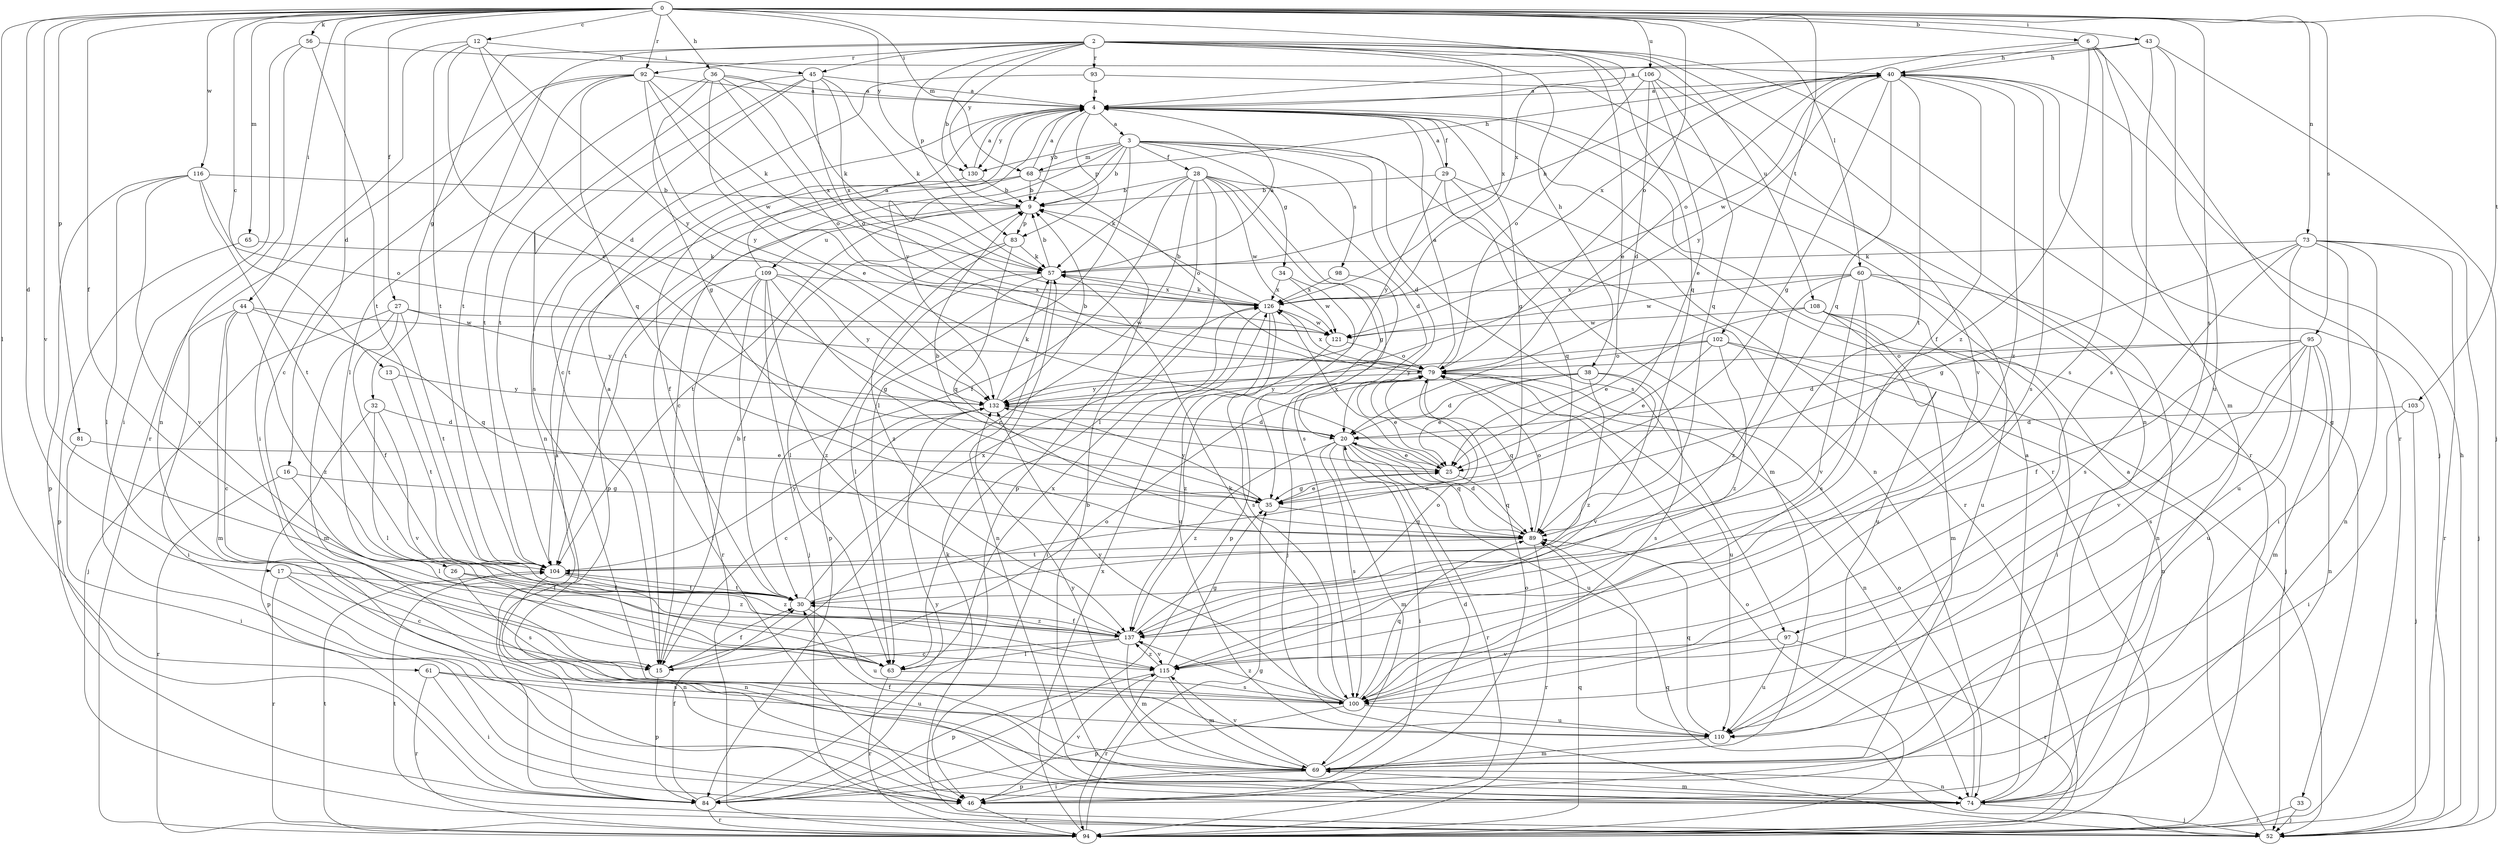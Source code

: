 strict digraph  {
0;
2;
3;
4;
6;
9;
12;
13;
15;
16;
17;
20;
25;
26;
27;
28;
29;
30;
32;
33;
34;
35;
36;
38;
40;
43;
44;
45;
46;
52;
56;
57;
60;
61;
63;
65;
68;
69;
73;
74;
79;
81;
83;
84;
89;
92;
93;
94;
95;
97;
98;
100;
102;
103;
104;
106;
108;
109;
110;
115;
116;
121;
126;
130;
132;
137;
0 -> 6  [label=b];
0 -> 12  [label=c];
0 -> 13  [label=c];
0 -> 16  [label=d];
0 -> 17  [label=d];
0 -> 26  [label=f];
0 -> 27  [label=f];
0 -> 36  [label=h];
0 -> 43  [label=i];
0 -> 44  [label=i];
0 -> 56  [label=k];
0 -> 60  [label=l];
0 -> 61  [label=l];
0 -> 65  [label=m];
0 -> 68  [label=m];
0 -> 73  [label=n];
0 -> 79  [label=o];
0 -> 81  [label=p];
0 -> 92  [label=r];
0 -> 95  [label=s];
0 -> 97  [label=s];
0 -> 102  [label=t];
0 -> 103  [label=t];
0 -> 106  [label=u];
0 -> 115  [label=v];
0 -> 116  [label=w];
0 -> 126  [label=x];
0 -> 130  [label=y];
2 -> 9  [label=b];
2 -> 25  [label=e];
2 -> 32  [label=g];
2 -> 33  [label=g];
2 -> 38  [label=h];
2 -> 45  [label=i];
2 -> 74  [label=n];
2 -> 83  [label=p];
2 -> 89  [label=q];
2 -> 92  [label=r];
2 -> 93  [label=r];
2 -> 104  [label=t];
2 -> 108  [label=u];
2 -> 126  [label=x];
2 -> 130  [label=y];
3 -> 9  [label=b];
3 -> 15  [label=c];
3 -> 20  [label=d];
3 -> 28  [label=f];
3 -> 34  [label=g];
3 -> 63  [label=l];
3 -> 68  [label=m];
3 -> 74  [label=n];
3 -> 97  [label=s];
3 -> 98  [label=s];
3 -> 104  [label=t];
3 -> 130  [label=y];
4 -> 3  [label=a];
4 -> 9  [label=b];
4 -> 29  [label=f];
4 -> 35  [label=g];
4 -> 83  [label=p];
4 -> 94  [label=r];
4 -> 130  [label=y];
4 -> 132  [label=y];
6 -> 40  [label=h];
6 -> 69  [label=m];
6 -> 79  [label=o];
6 -> 94  [label=r];
6 -> 100  [label=s];
6 -> 137  [label=z];
9 -> 83  [label=p];
9 -> 104  [label=t];
9 -> 109  [label=u];
12 -> 20  [label=d];
12 -> 25  [label=e];
12 -> 45  [label=i];
12 -> 94  [label=r];
12 -> 104  [label=t];
12 -> 132  [label=y];
13 -> 104  [label=t];
13 -> 132  [label=y];
15 -> 4  [label=a];
15 -> 9  [label=b];
15 -> 30  [label=f];
15 -> 79  [label=o];
15 -> 84  [label=p];
16 -> 35  [label=g];
16 -> 63  [label=l];
16 -> 94  [label=r];
17 -> 15  [label=c];
17 -> 30  [label=f];
17 -> 74  [label=n];
17 -> 94  [label=r];
20 -> 25  [label=e];
20 -> 46  [label=i];
20 -> 69  [label=m];
20 -> 89  [label=q];
20 -> 94  [label=r];
20 -> 100  [label=s];
20 -> 110  [label=u];
20 -> 137  [label=z];
25 -> 35  [label=g];
25 -> 89  [label=q];
25 -> 126  [label=x];
26 -> 30  [label=f];
26 -> 100  [label=s];
26 -> 137  [label=z];
27 -> 30  [label=f];
27 -> 52  [label=j];
27 -> 69  [label=m];
27 -> 104  [label=t];
27 -> 121  [label=w];
27 -> 132  [label=y];
28 -> 9  [label=b];
28 -> 15  [label=c];
28 -> 20  [label=d];
28 -> 30  [label=f];
28 -> 35  [label=g];
28 -> 57  [label=k];
28 -> 63  [label=l];
28 -> 84  [label=p];
28 -> 100  [label=s];
28 -> 121  [label=w];
29 -> 4  [label=a];
29 -> 9  [label=b];
29 -> 69  [label=m];
29 -> 89  [label=q];
29 -> 94  [label=r];
29 -> 132  [label=y];
30 -> 79  [label=o];
30 -> 104  [label=t];
30 -> 110  [label=u];
30 -> 126  [label=x];
30 -> 137  [label=z];
32 -> 20  [label=d];
32 -> 63  [label=l];
32 -> 84  [label=p];
32 -> 115  [label=v];
33 -> 52  [label=j];
33 -> 94  [label=r];
34 -> 84  [label=p];
34 -> 121  [label=w];
34 -> 126  [label=x];
35 -> 9  [label=b];
35 -> 25  [label=e];
35 -> 89  [label=q];
35 -> 132  [label=y];
36 -> 4  [label=a];
36 -> 25  [label=e];
36 -> 35  [label=g];
36 -> 57  [label=k];
36 -> 79  [label=o];
36 -> 104  [label=t];
36 -> 126  [label=x];
38 -> 20  [label=d];
38 -> 25  [label=e];
38 -> 100  [label=s];
38 -> 115  [label=v];
38 -> 132  [label=y];
38 -> 137  [label=z];
40 -> 4  [label=a];
40 -> 30  [label=f];
40 -> 35  [label=g];
40 -> 52  [label=j];
40 -> 89  [label=q];
40 -> 100  [label=s];
40 -> 104  [label=t];
40 -> 121  [label=w];
40 -> 126  [label=x];
40 -> 132  [label=y];
40 -> 137  [label=z];
43 -> 4  [label=a];
43 -> 40  [label=h];
43 -> 52  [label=j];
43 -> 100  [label=s];
43 -> 110  [label=u];
44 -> 15  [label=c];
44 -> 46  [label=i];
44 -> 69  [label=m];
44 -> 89  [label=q];
44 -> 121  [label=w];
44 -> 137  [label=z];
45 -> 4  [label=a];
45 -> 57  [label=k];
45 -> 74  [label=n];
45 -> 79  [label=o];
45 -> 100  [label=s];
45 -> 104  [label=t];
45 -> 126  [label=x];
46 -> 79  [label=o];
46 -> 94  [label=r];
46 -> 115  [label=v];
52 -> 4  [label=a];
52 -> 40  [label=h];
52 -> 57  [label=k];
52 -> 89  [label=q];
52 -> 104  [label=t];
56 -> 40  [label=h];
56 -> 46  [label=i];
56 -> 74  [label=n];
56 -> 104  [label=t];
57 -> 4  [label=a];
57 -> 9  [label=b];
57 -> 40  [label=h];
57 -> 63  [label=l];
57 -> 74  [label=n];
57 -> 84  [label=p];
57 -> 126  [label=x];
60 -> 74  [label=n];
60 -> 100  [label=s];
60 -> 110  [label=u];
60 -> 115  [label=v];
60 -> 121  [label=w];
60 -> 126  [label=x];
60 -> 137  [label=z];
61 -> 46  [label=i];
61 -> 94  [label=r];
61 -> 100  [label=s];
61 -> 110  [label=u];
63 -> 94  [label=r];
63 -> 100  [label=s];
63 -> 126  [label=x];
65 -> 57  [label=k];
65 -> 84  [label=p];
68 -> 4  [label=a];
68 -> 9  [label=b];
68 -> 40  [label=h];
68 -> 79  [label=o];
68 -> 84  [label=p];
68 -> 104  [label=t];
69 -> 20  [label=d];
69 -> 30  [label=f];
69 -> 46  [label=i];
69 -> 74  [label=n];
69 -> 84  [label=p];
69 -> 115  [label=v];
69 -> 132  [label=y];
73 -> 35  [label=g];
73 -> 46  [label=i];
73 -> 52  [label=j];
73 -> 57  [label=k];
73 -> 74  [label=n];
73 -> 94  [label=r];
73 -> 100  [label=s];
73 -> 110  [label=u];
74 -> 4  [label=a];
74 -> 9  [label=b];
74 -> 52  [label=j];
74 -> 69  [label=m];
74 -> 79  [label=o];
79 -> 4  [label=a];
79 -> 25  [label=e];
79 -> 74  [label=n];
79 -> 89  [label=q];
79 -> 110  [label=u];
79 -> 126  [label=x];
79 -> 132  [label=y];
81 -> 25  [label=e];
81 -> 46  [label=i];
83 -> 57  [label=k];
83 -> 63  [label=l];
83 -> 89  [label=q];
83 -> 137  [label=z];
84 -> 4  [label=a];
84 -> 30  [label=f];
84 -> 94  [label=r];
84 -> 132  [label=y];
89 -> 20  [label=d];
89 -> 79  [label=o];
89 -> 94  [label=r];
89 -> 104  [label=t];
92 -> 4  [label=a];
92 -> 15  [label=c];
92 -> 46  [label=i];
92 -> 57  [label=k];
92 -> 63  [label=l];
92 -> 89  [label=q];
92 -> 121  [label=w];
92 -> 132  [label=y];
93 -> 4  [label=a];
93 -> 15  [label=c];
93 -> 94  [label=r];
94 -> 35  [label=g];
94 -> 79  [label=o];
94 -> 89  [label=q];
94 -> 104  [label=t];
94 -> 126  [label=x];
95 -> 20  [label=d];
95 -> 30  [label=f];
95 -> 69  [label=m];
95 -> 74  [label=n];
95 -> 79  [label=o];
95 -> 100  [label=s];
95 -> 110  [label=u];
95 -> 115  [label=v];
97 -> 94  [label=r];
97 -> 110  [label=u];
97 -> 115  [label=v];
98 -> 52  [label=j];
98 -> 126  [label=x];
100 -> 57  [label=k];
100 -> 84  [label=p];
100 -> 89  [label=q];
100 -> 110  [label=u];
100 -> 132  [label=y];
100 -> 137  [label=z];
102 -> 25  [label=e];
102 -> 52  [label=j];
102 -> 74  [label=n];
102 -> 79  [label=o];
102 -> 132  [label=y];
102 -> 137  [label=z];
103 -> 20  [label=d];
103 -> 46  [label=i];
103 -> 52  [label=j];
104 -> 30  [label=f];
104 -> 74  [label=n];
104 -> 132  [label=y];
104 -> 137  [label=z];
106 -> 4  [label=a];
106 -> 20  [label=d];
106 -> 25  [label=e];
106 -> 79  [label=o];
106 -> 89  [label=q];
106 -> 115  [label=v];
108 -> 25  [label=e];
108 -> 46  [label=i];
108 -> 52  [label=j];
108 -> 69  [label=m];
108 -> 110  [label=u];
108 -> 121  [label=w];
109 -> 4  [label=a];
109 -> 30  [label=f];
109 -> 35  [label=g];
109 -> 46  [label=i];
109 -> 52  [label=j];
109 -> 94  [label=r];
109 -> 126  [label=x];
109 -> 132  [label=y];
109 -> 137  [label=z];
110 -> 69  [label=m];
110 -> 89  [label=q];
115 -> 35  [label=g];
115 -> 69  [label=m];
115 -> 84  [label=p];
115 -> 94  [label=r];
115 -> 137  [label=z];
116 -> 9  [label=b];
116 -> 63  [label=l];
116 -> 79  [label=o];
116 -> 84  [label=p];
116 -> 104  [label=t];
116 -> 115  [label=v];
121 -> 79  [label=o];
121 -> 137  [label=z];
126 -> 9  [label=b];
126 -> 46  [label=i];
126 -> 57  [label=k];
126 -> 100  [label=s];
126 -> 110  [label=u];
126 -> 121  [label=w];
130 -> 4  [label=a];
130 -> 9  [label=b];
130 -> 30  [label=f];
132 -> 9  [label=b];
132 -> 15  [label=c];
132 -> 20  [label=d];
132 -> 57  [label=k];
137 -> 15  [label=c];
137 -> 30  [label=f];
137 -> 63  [label=l];
137 -> 69  [label=m];
137 -> 79  [label=o];
137 -> 115  [label=v];
}
